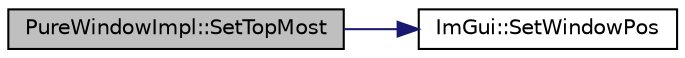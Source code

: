 digraph "PureWindowImpl::SetTopMost"
{
 // LATEX_PDF_SIZE
  edge [fontname="Helvetica",fontsize="10",labelfontname="Helvetica",labelfontsize="10"];
  node [fontname="Helvetica",fontsize="10",shape=record];
  rankdir="LR";
  Node1 [label="PureWindowImpl::SetTopMost",height=0.2,width=0.4,color="black", fillcolor="grey75", style="filled", fontcolor="black",tooltip="Sets the window topmost property."];
  Node1 -> Node2 [color="midnightblue",fontsize="10",style="solid",fontname="Helvetica"];
  Node2 [label="ImGui::SetWindowPos",height=0.2,width=0.4,color="black", fillcolor="white", style="filled",URL="$namespace_im_gui.html#a5d7fd0e28f01451279896e53fc7a4b10",tooltip=" "];
}
